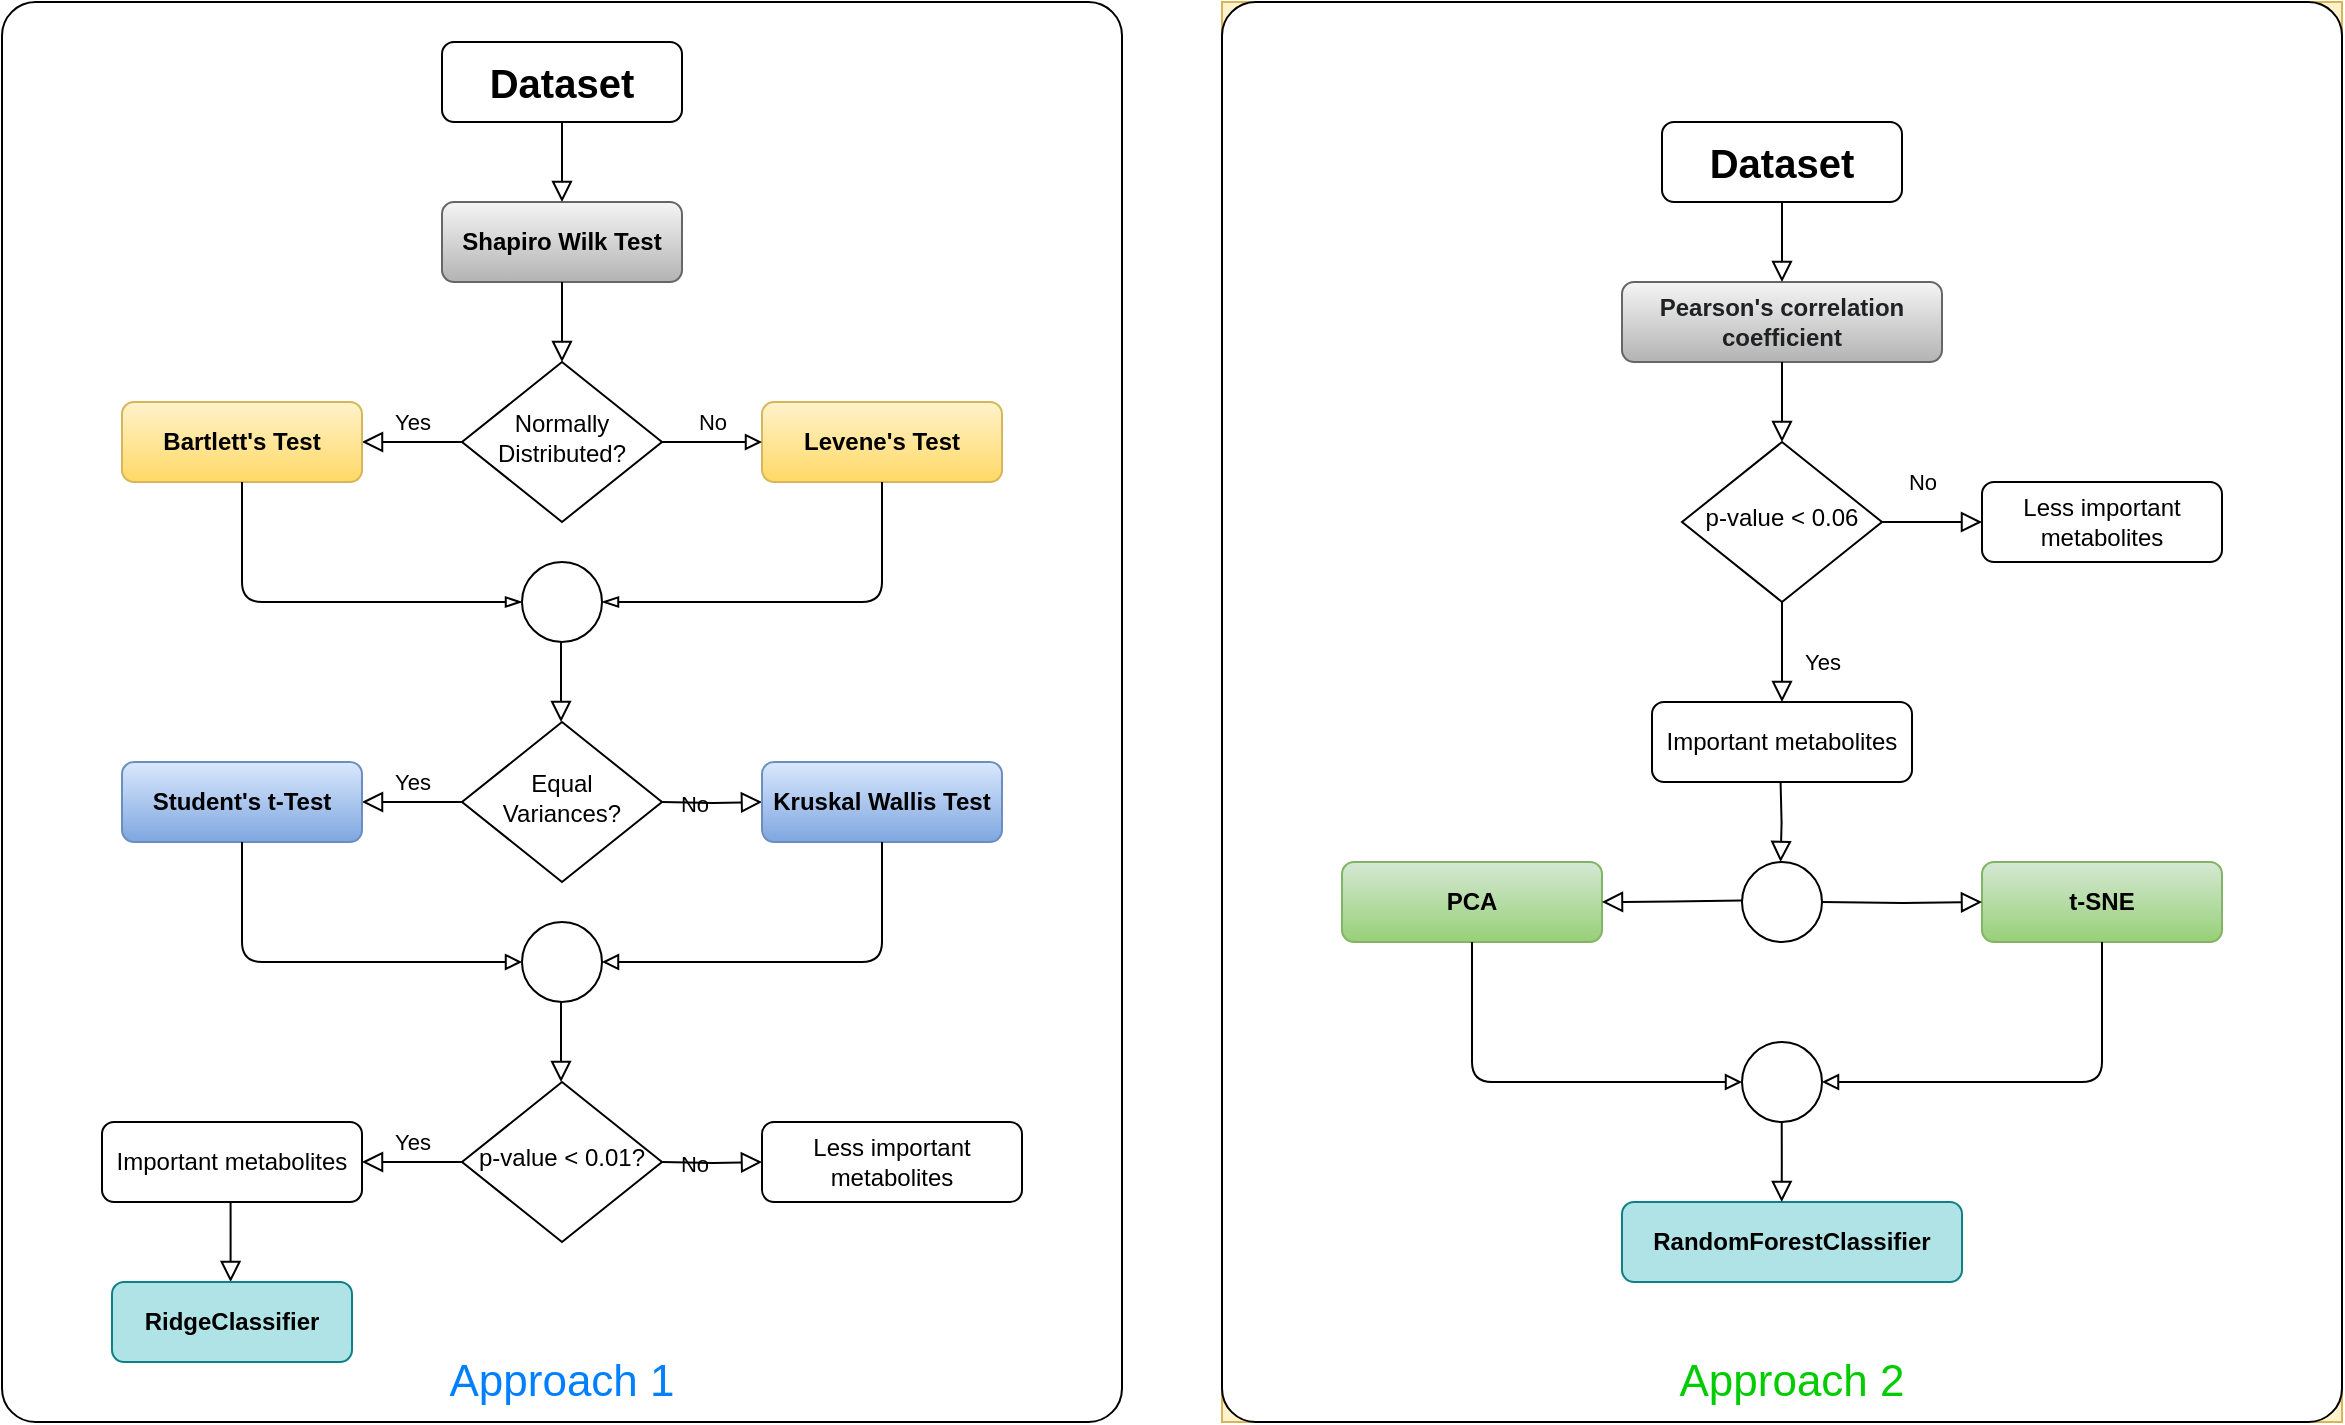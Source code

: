<mxfile version="14.6.11" type="github">
  <diagram id="C5RBs43oDa-KdzZeNtuy" name="Page-1">
    <mxGraphModel dx="2187" dy="1914" grid="1" gridSize="10" guides="1" tooltips="1" connect="1" arrows="1" fold="1" page="1" pageScale="1" pageWidth="827" pageHeight="1169" math="0" shadow="0">
      <root>
        <mxCell id="WIyWlLk6GJQsqaUBKTNV-0" />
        <mxCell id="WIyWlLk6GJQsqaUBKTNV-1" parent="WIyWlLk6GJQsqaUBKTNV-0" />
        <mxCell id="mLjvoEHw3uMdFO4_nmo_-219" value="" style="group;fillColor=#fff2cc;strokeColor=#d6b656;" parent="WIyWlLk6GJQsqaUBKTNV-1" vertex="1" connectable="0">
          <mxGeometry x="560" y="-50" width="560" height="710" as="geometry" />
        </mxCell>
        <mxCell id="mLjvoEHw3uMdFO4_nmo_-146" value="" style="rounded=1;whiteSpace=wrap;html=1;arcSize=3;fontStyle=1" parent="mLjvoEHw3uMdFO4_nmo_-219" vertex="1">
          <mxGeometry width="560" height="710" as="geometry" />
        </mxCell>
        <mxCell id="mLjvoEHw3uMdFO4_nmo_-148" value="&lt;b style=&quot;color: rgb(32 , 33 , 36) ; text-align: left&quot;&gt;&lt;font style=&quot;font-size: 12px&quot;&gt;Pearson&#39;s correlation coefficient&lt;/font&gt;&lt;/b&gt;" style="rounded=1;whiteSpace=wrap;html=1;fontSize=12;glass=0;strokeWidth=1;shadow=0;fillColor=#f5f5f5;strokeColor=#666666;gradientColor=#b3b3b3;" parent="mLjvoEHw3uMdFO4_nmo_-219" vertex="1">
          <mxGeometry x="200" y="140" width="160" height="40" as="geometry" />
        </mxCell>
        <mxCell id="mLjvoEHw3uMdFO4_nmo_-151" value="p-value &amp;lt; 0.06" style="rhombus;whiteSpace=wrap;html=1;shadow=0;fontFamily=Helvetica;fontSize=12;align=center;strokeWidth=1;spacing=6;spacingTop=-4;" parent="mLjvoEHw3uMdFO4_nmo_-219" vertex="1">
          <mxGeometry x="230" y="220" width="100" height="80" as="geometry" />
        </mxCell>
        <mxCell id="mLjvoEHw3uMdFO4_nmo_-147" value="" style="rounded=0;html=1;jettySize=auto;orthogonalLoop=1;fontSize=11;endArrow=block;endFill=0;endSize=8;strokeWidth=1;shadow=0;labelBackgroundColor=none;edgeStyle=orthogonalEdgeStyle;" parent="mLjvoEHw3uMdFO4_nmo_-219" source="mLjvoEHw3uMdFO4_nmo_-148" target="mLjvoEHw3uMdFO4_nmo_-151" edge="1">
          <mxGeometry y="40" as="geometry" />
        </mxCell>
        <mxCell id="mLjvoEHw3uMdFO4_nmo_-152" value="Less important metabolites" style="rounded=1;whiteSpace=wrap;html=1;fontSize=12;glass=0;strokeWidth=1;shadow=0;" parent="mLjvoEHw3uMdFO4_nmo_-219" vertex="1">
          <mxGeometry x="380" y="240" width="120" height="40" as="geometry" />
        </mxCell>
        <mxCell id="mLjvoEHw3uMdFO4_nmo_-153" value="" style="rounded=0;html=1;jettySize=auto;orthogonalLoop=1;fontSize=11;endArrow=block;endFill=0;endSize=8;strokeWidth=1;shadow=0;labelBackgroundColor=none;edgeStyle=orthogonalEdgeStyle;" parent="mLjvoEHw3uMdFO4_nmo_-219" source="mLjvoEHw3uMdFO4_nmo_-154" edge="1">
          <mxGeometry y="40" as="geometry">
            <mxPoint x="280" y="140" as="targetPoint" />
          </mxGeometry>
        </mxCell>
        <mxCell id="mLjvoEHw3uMdFO4_nmo_-154" value="&lt;b&gt;&lt;font style=&quot;font-size: 20px&quot;&gt;Dataset&lt;/font&gt;&lt;/b&gt;" style="rounded=1;whiteSpace=wrap;html=1;fontSize=12;glass=0;strokeWidth=1;shadow=0;" parent="mLjvoEHw3uMdFO4_nmo_-219" vertex="1">
          <mxGeometry x="220" y="60" width="120" height="40" as="geometry" />
        </mxCell>
        <mxCell id="mLjvoEHw3uMdFO4_nmo_-155" value="&lt;b&gt;PCA&lt;/b&gt;" style="rounded=1;whiteSpace=wrap;html=1;fontSize=12;glass=0;strokeWidth=1;shadow=0;fillColor=#d5e8d4;strokeColor=#82b366;gradientColor=#97d077;" parent="mLjvoEHw3uMdFO4_nmo_-219" vertex="1">
          <mxGeometry x="60" y="430" width="130" height="40" as="geometry" />
        </mxCell>
        <mxCell id="mLjvoEHw3uMdFO4_nmo_-156" value="" style="ellipse;whiteSpace=wrap;html=1;aspect=fixed;" parent="mLjvoEHw3uMdFO4_nmo_-219" vertex="1">
          <mxGeometry x="260" y="430" width="40" height="40" as="geometry" />
        </mxCell>
        <mxCell id="mLjvoEHw3uMdFO4_nmo_-157" value="&lt;b&gt;RandomForestClassifier&lt;/b&gt;" style="rounded=1;whiteSpace=wrap;html=1;fontSize=12;glass=0;strokeWidth=1;shadow=0;fillColor=#b0e3e6;strokeColor=#0e8088;" parent="mLjvoEHw3uMdFO4_nmo_-219" vertex="1">
          <mxGeometry x="200" y="600" width="170" height="40" as="geometry" />
        </mxCell>
        <mxCell id="mLjvoEHw3uMdFO4_nmo_-158" value="Important metabolites" style="rounded=1;whiteSpace=wrap;html=1;fontSize=12;glass=0;strokeWidth=1;shadow=0;" parent="mLjvoEHw3uMdFO4_nmo_-219" vertex="1">
          <mxGeometry x="215" y="350" width="130" height="40" as="geometry" />
        </mxCell>
        <mxCell id="mLjvoEHw3uMdFO4_nmo_-149" value="Yes" style="rounded=0;html=1;jettySize=auto;orthogonalLoop=1;fontSize=11;endArrow=block;endFill=0;endSize=8;strokeWidth=1;shadow=0;labelBackgroundColor=none;edgeStyle=orthogonalEdgeStyle;exitX=0.5;exitY=1;exitDx=0;exitDy=0;entryX=0.5;entryY=0;entryDx=0;entryDy=0;" parent="mLjvoEHw3uMdFO4_nmo_-219" source="mLjvoEHw3uMdFO4_nmo_-151" target="mLjvoEHw3uMdFO4_nmo_-158" edge="1">
          <mxGeometry x="-560" y="50" as="geometry">
            <mxPoint x="20" y="5" as="offset" />
            <mxPoint x="180" y="260" as="targetPoint" />
          </mxGeometry>
        </mxCell>
        <mxCell id="mLjvoEHw3uMdFO4_nmo_-159" value="" style="rounded=0;html=1;jettySize=auto;orthogonalLoop=1;fontSize=11;endArrow=block;endFill=0;endSize=8;strokeWidth=1;shadow=0;labelBackgroundColor=none;edgeStyle=orthogonalEdgeStyle;" parent="mLjvoEHw3uMdFO4_nmo_-219" edge="1">
          <mxGeometry y="40" as="geometry">
            <mxPoint x="279.29" y="390" as="sourcePoint" />
            <mxPoint x="279.29" y="430" as="targetPoint" />
          </mxGeometry>
        </mxCell>
        <mxCell id="mLjvoEHw3uMdFO4_nmo_-160" value="&lt;b&gt;t-SNE&lt;/b&gt;" style="rounded=1;whiteSpace=wrap;html=1;fontSize=12;glass=0;strokeWidth=1;shadow=0;fillColor=#d5e8d4;strokeColor=#82b366;gradientColor=#97d077;" parent="mLjvoEHw3uMdFO4_nmo_-219" vertex="1">
          <mxGeometry x="380" y="430" width="120" height="40" as="geometry" />
        </mxCell>
        <mxCell id="mLjvoEHw3uMdFO4_nmo_-161" value="" style="rounded=0;html=1;jettySize=auto;orthogonalLoop=1;fontSize=11;endArrow=block;endFill=0;endSize=8;strokeWidth=1;shadow=0;labelBackgroundColor=none;edgeStyle=orthogonalEdgeStyle;entryX=0;entryY=0.5;entryDx=0;entryDy=0;" parent="mLjvoEHw3uMdFO4_nmo_-219" target="mLjvoEHw3uMdFO4_nmo_-160" edge="1">
          <mxGeometry y="40" as="geometry">
            <mxPoint x="300" y="450" as="sourcePoint" />
            <mxPoint x="300" y="490" as="targetPoint" />
          </mxGeometry>
        </mxCell>
        <mxCell id="mLjvoEHw3uMdFO4_nmo_-162" value="" style="rounded=0;html=1;jettySize=auto;orthogonalLoop=1;fontSize=11;endArrow=block;endFill=0;endSize=8;strokeWidth=1;shadow=0;labelBackgroundColor=none;edgeStyle=orthogonalEdgeStyle;entryX=1;entryY=0.5;entryDx=0;entryDy=0;" parent="mLjvoEHw3uMdFO4_nmo_-219" target="mLjvoEHw3uMdFO4_nmo_-155" edge="1">
          <mxGeometry y="40" as="geometry">
            <mxPoint x="260" y="449.29" as="sourcePoint" />
            <mxPoint x="210" y="449.29" as="targetPoint" />
          </mxGeometry>
        </mxCell>
        <mxCell id="mLjvoEHw3uMdFO4_nmo_-181" value="" style="ellipse;whiteSpace=wrap;html=1;aspect=fixed;" parent="mLjvoEHw3uMdFO4_nmo_-219" vertex="1">
          <mxGeometry x="260" y="520" width="40" height="40" as="geometry" />
        </mxCell>
        <mxCell id="mLjvoEHw3uMdFO4_nmo_-183" value="No" style="edgeStyle=orthogonalEdgeStyle;rounded=0;html=1;jettySize=auto;orthogonalLoop=1;fontSize=11;endArrow=block;endFill=0;endSize=8;strokeWidth=1;shadow=0;labelBackgroundColor=none;" parent="mLjvoEHw3uMdFO4_nmo_-219" edge="1">
          <mxGeometry x="-560" y="50" as="geometry">
            <mxPoint x="-5" y="-20" as="offset" />
            <mxPoint x="330" y="260" as="sourcePoint" />
            <mxPoint x="380" y="260" as="targetPoint" />
          </mxGeometry>
        </mxCell>
        <mxCell id="mLjvoEHw3uMdFO4_nmo_-184" value="" style="endArrow=block;html=1;exitX=0.5;exitY=1;exitDx=0;exitDy=0;entryX=1;entryY=0.5;entryDx=0;entryDy=0;endFill=0;" parent="mLjvoEHw3uMdFO4_nmo_-219" source="mLjvoEHw3uMdFO4_nmo_-160" target="mLjvoEHw3uMdFO4_nmo_-181" edge="1">
          <mxGeometry width="50" height="50" relative="1" as="geometry">
            <mxPoint x="10" y="400" as="sourcePoint" />
            <mxPoint x="60" y="350" as="targetPoint" />
            <Array as="points">
              <mxPoint x="440" y="540" />
            </Array>
          </mxGeometry>
        </mxCell>
        <mxCell id="mLjvoEHw3uMdFO4_nmo_-185" value="" style="endArrow=block;html=1;exitX=0.5;exitY=1;exitDx=0;exitDy=0;entryX=0;entryY=0.5;entryDx=0;entryDy=0;endFill=0;" parent="mLjvoEHw3uMdFO4_nmo_-219" source="mLjvoEHw3uMdFO4_nmo_-155" target="mLjvoEHw3uMdFO4_nmo_-181" edge="1">
          <mxGeometry width="50" height="50" relative="1" as="geometry">
            <mxPoint x="450" y="480" as="sourcePoint" />
            <mxPoint x="310" y="550" as="targetPoint" />
            <Array as="points">
              <mxPoint x="125" y="540" />
            </Array>
          </mxGeometry>
        </mxCell>
        <mxCell id="mLjvoEHw3uMdFO4_nmo_-186" value="" style="rounded=0;html=1;jettySize=auto;orthogonalLoop=1;fontSize=11;endArrow=block;endFill=0;endSize=8;strokeWidth=1;shadow=0;labelBackgroundColor=none;edgeStyle=orthogonalEdgeStyle;" parent="mLjvoEHw3uMdFO4_nmo_-219" edge="1">
          <mxGeometry x="0.57" y="210" as="geometry">
            <mxPoint x="279.86" y="560" as="sourcePoint" />
            <mxPoint x="279.86" y="600" as="targetPoint" />
            <Array as="points">
              <mxPoint x="279.57" y="580" />
              <mxPoint x="279.57" y="580" />
            </Array>
          </mxGeometry>
        </mxCell>
        <mxCell id="mLjvoEHw3uMdFO4_nmo_-286" value="&lt;font style=&quot;font-size: 22px&quot; color=&quot;#00cc00&quot;&gt;Approach 2&lt;/font&gt;" style="text;html=1;strokeColor=none;fillColor=none;align=center;verticalAlign=middle;whiteSpace=wrap;rounded=0;" parent="mLjvoEHw3uMdFO4_nmo_-219" vertex="1">
          <mxGeometry x="215" y="680" width="140" height="20" as="geometry" />
        </mxCell>
        <mxCell id="mLjvoEHw3uMdFO4_nmo_-251" value="" style="group" parent="WIyWlLk6GJQsqaUBKTNV-1" vertex="1" connectable="0">
          <mxGeometry x="-50" y="-50" width="560" height="710" as="geometry" />
        </mxCell>
        <mxCell id="mLjvoEHw3uMdFO4_nmo_-252" value="" style="rounded=1;whiteSpace=wrap;html=1;arcSize=3;" parent="mLjvoEHw3uMdFO4_nmo_-251" vertex="1">
          <mxGeometry width="560" height="710" as="geometry" />
        </mxCell>
        <mxCell id="mLjvoEHw3uMdFO4_nmo_-253" value="&lt;b&gt;Shapiro Wilk Test&lt;/b&gt;" style="rounded=1;whiteSpace=wrap;html=1;fontSize=12;glass=0;strokeWidth=1;shadow=0;fillColor=#f5f5f5;strokeColor=#666666;gradientColor=#b3b3b3;" parent="mLjvoEHw3uMdFO4_nmo_-251" vertex="1">
          <mxGeometry x="220" y="100" width="120" height="40" as="geometry" />
        </mxCell>
        <mxCell id="mLjvoEHw3uMdFO4_nmo_-254" value="Yes" style="rounded=0;html=1;jettySize=auto;orthogonalLoop=1;fontSize=11;endArrow=block;endFill=0;endSize=8;strokeWidth=1;shadow=0;labelBackgroundColor=none;edgeStyle=orthogonalEdgeStyle;exitX=0;exitY=0.5;exitDx=0;exitDy=0;fontStyle=0" parent="mLjvoEHw3uMdFO4_nmo_-251" source="mLjvoEHw3uMdFO4_nmo_-255" edge="1">
          <mxGeometry y="-10" relative="1" as="geometry">
            <mxPoint as="offset" />
            <mxPoint x="180" y="220" as="targetPoint" />
          </mxGeometry>
        </mxCell>
        <mxCell id="mLjvoEHw3uMdFO4_nmo_-255" value="Normally Distributed?" style="rhombus;whiteSpace=wrap;html=1;shadow=0;fontFamily=Helvetica;fontSize=12;align=center;strokeWidth=1;spacing=6;spacingTop=-4;" parent="mLjvoEHw3uMdFO4_nmo_-251" vertex="1">
          <mxGeometry x="230" y="180" width="100" height="80" as="geometry" />
        </mxCell>
        <mxCell id="mLjvoEHw3uMdFO4_nmo_-256" value="" style="rounded=0;html=1;jettySize=auto;orthogonalLoop=1;fontSize=11;endArrow=block;endFill=0;endSize=8;strokeWidth=1;shadow=0;labelBackgroundColor=none;edgeStyle=orthogonalEdgeStyle;" parent="mLjvoEHw3uMdFO4_nmo_-251" source="mLjvoEHw3uMdFO4_nmo_-253" target="mLjvoEHw3uMdFO4_nmo_-255" edge="1">
          <mxGeometry relative="1" as="geometry" />
        </mxCell>
        <mxCell id="mLjvoEHw3uMdFO4_nmo_-257" value="&lt;b&gt;Levene&#39;s Test&lt;/b&gt;" style="rounded=1;whiteSpace=wrap;html=1;fontSize=12;glass=0;strokeWidth=1;shadow=0;fillColor=#fff2cc;strokeColor=#d6b656;gradientColor=#ffd966;" parent="mLjvoEHw3uMdFO4_nmo_-251" vertex="1">
          <mxGeometry x="380" y="200" width="120" height="40" as="geometry" />
        </mxCell>
        <mxCell id="mLjvoEHw3uMdFO4_nmo_-258" value="No" style="edgeStyle=orthogonalEdgeStyle;rounded=0;html=1;jettySize=auto;orthogonalLoop=1;fontSize=11;endArrow=block;endFill=0;strokeWidth=1;shadow=0;labelBackgroundColor=none;fontStyle=0" parent="mLjvoEHw3uMdFO4_nmo_-251" source="mLjvoEHw3uMdFO4_nmo_-255" target="mLjvoEHw3uMdFO4_nmo_-257" edge="1">
          <mxGeometry y="10" relative="1" as="geometry">
            <mxPoint as="offset" />
          </mxGeometry>
        </mxCell>
        <mxCell id="mLjvoEHw3uMdFO4_nmo_-259" value="" style="rounded=0;html=1;jettySize=auto;orthogonalLoop=1;fontSize=11;endArrow=block;endFill=0;endSize=8;strokeWidth=1;shadow=0;labelBackgroundColor=none;edgeStyle=orthogonalEdgeStyle;" parent="mLjvoEHw3uMdFO4_nmo_-251" source="mLjvoEHw3uMdFO4_nmo_-260" edge="1">
          <mxGeometry relative="1" as="geometry">
            <mxPoint x="280" y="100" as="targetPoint" />
          </mxGeometry>
        </mxCell>
        <mxCell id="mLjvoEHw3uMdFO4_nmo_-260" value="&lt;b&gt;&lt;font style=&quot;font-size: 20px&quot;&gt;Dataset&lt;/font&gt;&lt;/b&gt;" style="rounded=1;whiteSpace=wrap;html=1;fontSize=12;glass=0;strokeWidth=1;shadow=0;" parent="mLjvoEHw3uMdFO4_nmo_-251" vertex="1">
          <mxGeometry x="220" y="20" width="120" height="40" as="geometry" />
        </mxCell>
        <mxCell id="mLjvoEHw3uMdFO4_nmo_-261" value="&lt;b&gt;Bartlett&#39;s Test&lt;/b&gt;" style="rounded=1;whiteSpace=wrap;html=1;fontSize=12;glass=0;strokeWidth=1;shadow=0;fillColor=#fff2cc;strokeColor=#d6b656;gradientColor=#ffd966;" parent="mLjvoEHw3uMdFO4_nmo_-251" vertex="1">
          <mxGeometry x="60" y="200" width="120" height="40" as="geometry" />
        </mxCell>
        <mxCell id="mLjvoEHw3uMdFO4_nmo_-262" value="Equal Variances?" style="rhombus;whiteSpace=wrap;html=1;shadow=0;fontFamily=Helvetica;fontSize=12;align=center;strokeWidth=1;spacing=6;spacingTop=-4;" parent="mLjvoEHw3uMdFO4_nmo_-251" vertex="1">
          <mxGeometry x="230" y="360" width="100" height="80" as="geometry" />
        </mxCell>
        <mxCell id="mLjvoEHw3uMdFO4_nmo_-263" value="Yes" style="rounded=0;html=1;jettySize=auto;orthogonalLoop=1;fontSize=11;endArrow=block;endFill=0;endSize=8;strokeWidth=1;shadow=0;labelBackgroundColor=none;edgeStyle=orthogonalEdgeStyle;exitX=0;exitY=0.5;exitDx=0;exitDy=0;" parent="mLjvoEHw3uMdFO4_nmo_-251" edge="1">
          <mxGeometry y="-10" relative="1" as="geometry">
            <mxPoint as="offset" />
            <mxPoint x="230" y="400" as="sourcePoint" />
            <mxPoint x="180" y="400" as="targetPoint" />
          </mxGeometry>
        </mxCell>
        <mxCell id="mLjvoEHw3uMdFO4_nmo_-264" value="No" style="edgeStyle=orthogonalEdgeStyle;rounded=0;html=1;jettySize=auto;orthogonalLoop=1;fontSize=11;endArrow=block;endFill=0;endSize=8;strokeWidth=1;shadow=0;labelBackgroundColor=none;" parent="mLjvoEHw3uMdFO4_nmo_-251" target="mLjvoEHw3uMdFO4_nmo_-265" edge="1">
          <mxGeometry y="10" relative="1" as="geometry">
            <mxPoint as="offset" />
            <mxPoint x="330" y="400" as="sourcePoint" />
          </mxGeometry>
        </mxCell>
        <mxCell id="mLjvoEHw3uMdFO4_nmo_-265" value="&lt;b&gt;Kruskal Wallis Test&lt;/b&gt;" style="rounded=1;whiteSpace=wrap;html=1;fontSize=12;glass=0;strokeWidth=1;shadow=0;fillColor=#dae8fc;strokeColor=#6c8ebf;gradientColor=#7ea6e0;" parent="mLjvoEHw3uMdFO4_nmo_-251" vertex="1">
          <mxGeometry x="380" y="380" width="120" height="40" as="geometry" />
        </mxCell>
        <mxCell id="mLjvoEHw3uMdFO4_nmo_-266" value="&lt;b&gt;Student&#39;s t-Test&lt;/b&gt;" style="rounded=1;whiteSpace=wrap;html=1;fontSize=12;glass=0;strokeWidth=1;shadow=0;fillColor=#dae8fc;strokeColor=#6c8ebf;gradientColor=#7ea6e0;" parent="mLjvoEHw3uMdFO4_nmo_-251" vertex="1">
          <mxGeometry x="60" y="380" width="120" height="40" as="geometry" />
        </mxCell>
        <mxCell id="mLjvoEHw3uMdFO4_nmo_-267" value="" style="ellipse;whiteSpace=wrap;html=1;aspect=fixed;" parent="mLjvoEHw3uMdFO4_nmo_-251" vertex="1">
          <mxGeometry x="260" y="280" width="40" height="40" as="geometry" />
        </mxCell>
        <mxCell id="mLjvoEHw3uMdFO4_nmo_-268" value="" style="endArrow=blockThin;html=1;exitX=0.5;exitY=1;exitDx=0;exitDy=0;entryX=0;entryY=0.5;entryDx=0;entryDy=0;endFill=0;" parent="mLjvoEHw3uMdFO4_nmo_-251" source="mLjvoEHw3uMdFO4_nmo_-261" target="mLjvoEHw3uMdFO4_nmo_-267" edge="1">
          <mxGeometry width="50" height="50" relative="1" as="geometry">
            <mxPoint x="360" y="330" as="sourcePoint" />
            <mxPoint x="410" y="280" as="targetPoint" />
            <Array as="points">
              <mxPoint x="120" y="300" />
            </Array>
          </mxGeometry>
        </mxCell>
        <mxCell id="mLjvoEHw3uMdFO4_nmo_-269" value="" style="endArrow=blockThin;html=1;exitX=0.5;exitY=1;exitDx=0;exitDy=0;entryX=1;entryY=0.5;entryDx=0;entryDy=0;startArrow=none;startFill=0;endFill=0;" parent="mLjvoEHw3uMdFO4_nmo_-251" source="mLjvoEHw3uMdFO4_nmo_-257" target="mLjvoEHw3uMdFO4_nmo_-267" edge="1">
          <mxGeometry width="50" height="50" relative="1" as="geometry">
            <mxPoint x="360" y="330" as="sourcePoint" />
            <mxPoint x="410" y="280" as="targetPoint" />
            <Array as="points">
              <mxPoint x="440" y="300" />
            </Array>
          </mxGeometry>
        </mxCell>
        <mxCell id="mLjvoEHw3uMdFO4_nmo_-270" value="" style="ellipse;whiteSpace=wrap;html=1;aspect=fixed;" parent="mLjvoEHw3uMdFO4_nmo_-251" vertex="1">
          <mxGeometry x="260" y="460" width="40" height="40" as="geometry" />
        </mxCell>
        <mxCell id="mLjvoEHw3uMdFO4_nmo_-271" value="" style="endArrow=block;html=1;exitX=0.5;exitY=1;exitDx=0;exitDy=0;entryX=0;entryY=0.5;entryDx=0;entryDy=0;endFill=0;" parent="mLjvoEHw3uMdFO4_nmo_-251" target="mLjvoEHw3uMdFO4_nmo_-270" edge="1">
          <mxGeometry width="50" height="50" relative="1" as="geometry">
            <mxPoint x="120" y="420" as="sourcePoint" />
            <mxPoint x="410" y="460" as="targetPoint" />
            <Array as="points">
              <mxPoint x="120" y="480" />
            </Array>
          </mxGeometry>
        </mxCell>
        <mxCell id="mLjvoEHw3uMdFO4_nmo_-272" value="" style="endArrow=block;html=1;exitX=0.5;exitY=1;exitDx=0;exitDy=0;entryX=1;entryY=0.5;entryDx=0;entryDy=0;endFill=0;" parent="mLjvoEHw3uMdFO4_nmo_-251" target="mLjvoEHw3uMdFO4_nmo_-270" edge="1">
          <mxGeometry width="50" height="50" relative="1" as="geometry">
            <mxPoint x="440" y="420" as="sourcePoint" />
            <mxPoint x="410" y="460" as="targetPoint" />
            <Array as="points">
              <mxPoint x="440" y="480" />
            </Array>
          </mxGeometry>
        </mxCell>
        <mxCell id="mLjvoEHw3uMdFO4_nmo_-273" value="" style="rounded=0;html=1;jettySize=auto;orthogonalLoop=1;fontSize=11;endArrow=block;endFill=0;endSize=8;strokeWidth=1;shadow=0;labelBackgroundColor=none;edgeStyle=orthogonalEdgeStyle;" parent="mLjvoEHw3uMdFO4_nmo_-251" edge="1">
          <mxGeometry relative="1" as="geometry">
            <mxPoint x="279.5" y="320" as="sourcePoint" />
            <mxPoint x="279.5" y="360" as="targetPoint" />
            <Array as="points">
              <mxPoint x="279.5" y="340" />
              <mxPoint x="279.5" y="340" />
            </Array>
          </mxGeometry>
        </mxCell>
        <mxCell id="mLjvoEHw3uMdFO4_nmo_-274" value="" style="rounded=0;html=1;jettySize=auto;orthogonalLoop=1;fontSize=11;endArrow=block;endFill=0;endSize=8;strokeWidth=1;shadow=0;labelBackgroundColor=none;edgeStyle=orthogonalEdgeStyle;" parent="mLjvoEHw3uMdFO4_nmo_-251" edge="1">
          <mxGeometry relative="1" as="geometry">
            <mxPoint x="279.5" y="500" as="sourcePoint" />
            <mxPoint x="279.5" y="540" as="targetPoint" />
            <Array as="points">
              <mxPoint x="279.5" y="520" />
              <mxPoint x="279.5" y="520" />
            </Array>
          </mxGeometry>
        </mxCell>
        <mxCell id="mLjvoEHw3uMdFO4_nmo_-275" value="p-value &amp;lt; 0.01?" style="rhombus;whiteSpace=wrap;html=1;shadow=0;fontFamily=Helvetica;fontSize=12;align=center;strokeWidth=1;spacing=6;spacingTop=-4;" parent="mLjvoEHw3uMdFO4_nmo_-251" vertex="1">
          <mxGeometry x="230" y="540" width="100" height="80" as="geometry" />
        </mxCell>
        <mxCell id="mLjvoEHw3uMdFO4_nmo_-276" value="Yes" style="rounded=0;html=1;jettySize=auto;orthogonalLoop=1;fontSize=11;endArrow=block;endFill=0;endSize=8;strokeWidth=1;shadow=0;labelBackgroundColor=none;edgeStyle=orthogonalEdgeStyle;exitX=0;exitY=0.5;exitDx=0;exitDy=0;" parent="mLjvoEHw3uMdFO4_nmo_-251" edge="1">
          <mxGeometry y="-10" relative="1" as="geometry">
            <mxPoint as="offset" />
            <mxPoint x="230" y="580" as="sourcePoint" />
            <mxPoint x="180" y="580" as="targetPoint" />
          </mxGeometry>
        </mxCell>
        <mxCell id="mLjvoEHw3uMdFO4_nmo_-277" value="No" style="edgeStyle=orthogonalEdgeStyle;rounded=0;html=1;jettySize=auto;orthogonalLoop=1;fontSize=11;endArrow=block;endFill=0;endSize=8;strokeWidth=1;shadow=0;labelBackgroundColor=none;" parent="mLjvoEHw3uMdFO4_nmo_-251" target="mLjvoEHw3uMdFO4_nmo_-278" edge="1">
          <mxGeometry y="10" relative="1" as="geometry">
            <mxPoint as="offset" />
            <mxPoint x="330" y="580" as="sourcePoint" />
          </mxGeometry>
        </mxCell>
        <mxCell id="mLjvoEHw3uMdFO4_nmo_-278" value="Less important metabolites" style="rounded=1;whiteSpace=wrap;html=1;fontSize=12;glass=0;strokeWidth=1;shadow=0;" parent="mLjvoEHw3uMdFO4_nmo_-251" vertex="1">
          <mxGeometry x="380" y="560" width="130" height="40" as="geometry" />
        </mxCell>
        <mxCell id="mLjvoEHw3uMdFO4_nmo_-279" value="Important metabolites" style="rounded=1;whiteSpace=wrap;html=1;fontSize=12;glass=0;strokeWidth=1;shadow=0;" parent="mLjvoEHw3uMdFO4_nmo_-251" vertex="1">
          <mxGeometry x="50" y="560" width="130" height="40" as="geometry" />
        </mxCell>
        <mxCell id="mLjvoEHw3uMdFO4_nmo_-280" value="" style="rounded=0;html=1;jettySize=auto;orthogonalLoop=1;fontSize=11;endArrow=block;endFill=0;endSize=8;strokeWidth=1;shadow=0;labelBackgroundColor=none;edgeStyle=orthogonalEdgeStyle;" parent="mLjvoEHw3uMdFO4_nmo_-251" edge="1">
          <mxGeometry relative="1" as="geometry">
            <mxPoint x="114.29" y="600" as="sourcePoint" />
            <mxPoint x="114.29" y="640" as="targetPoint" />
            <Array as="points">
              <mxPoint x="114.29" y="620" />
              <mxPoint x="114.29" y="620" />
            </Array>
          </mxGeometry>
        </mxCell>
        <mxCell id="mLjvoEHw3uMdFO4_nmo_-281" value="&lt;b&gt;RidgeClassifier&lt;/b&gt;" style="rounded=1;whiteSpace=wrap;html=1;fontSize=12;glass=0;strokeWidth=1;shadow=0;fillColor=#b0e3e6;strokeColor=#0e8088;" parent="mLjvoEHw3uMdFO4_nmo_-251" vertex="1">
          <mxGeometry x="55" y="640" width="120" height="40" as="geometry" />
        </mxCell>
        <mxCell id="mLjvoEHw3uMdFO4_nmo_-285" value="&lt;font style=&quot;font-size: 22px&quot; color=&quot;#007fff&quot;&gt;Approach 1&lt;/font&gt;" style="text;html=1;strokeColor=none;fillColor=none;align=center;verticalAlign=middle;whiteSpace=wrap;rounded=0;" parent="mLjvoEHw3uMdFO4_nmo_-251" vertex="1">
          <mxGeometry x="210" y="680" width="140" height="20" as="geometry" />
        </mxCell>
      </root>
    </mxGraphModel>
  </diagram>
</mxfile>
